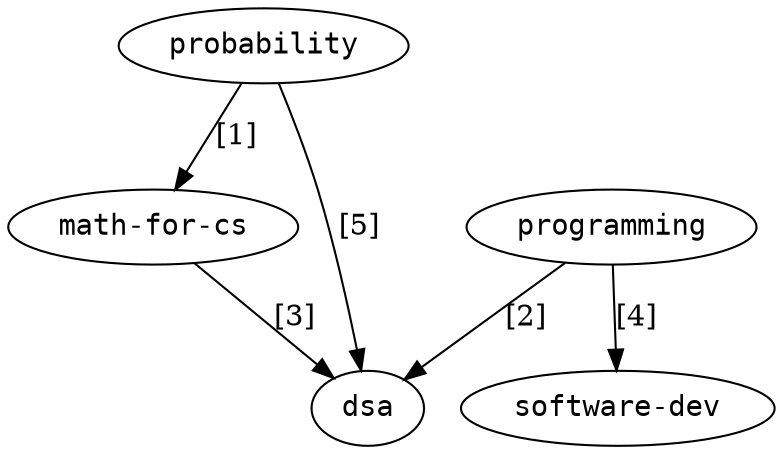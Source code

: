 digraph "Courses" {
    node [fontname="courier"]
    "probability" [label="probability" href="#vertex.probability"]
    "programming" [label="programming" href="#vertex.programming"]
    "math-for-cs" [label="math-for-cs" href="#vertex.math-for-cs"]
    "dsa" [label="dsa" href="#vertex.dsa"]
    "software-dev" [label="software-dev" href="#vertex.software-dev"]
    "probability" -> "math-for-cs" [label="[1]" href="#edge.1"]
    "programming" -> "dsa" [label="[2]" href="#edge.2"]
    "math-for-cs" -> "dsa" [label="[3]" href="#edge.3"]
    "programming" -> "software-dev" [label="[4]"]
    "probability" -> "dsa" [label="[5]" href="#edge.5"]
}